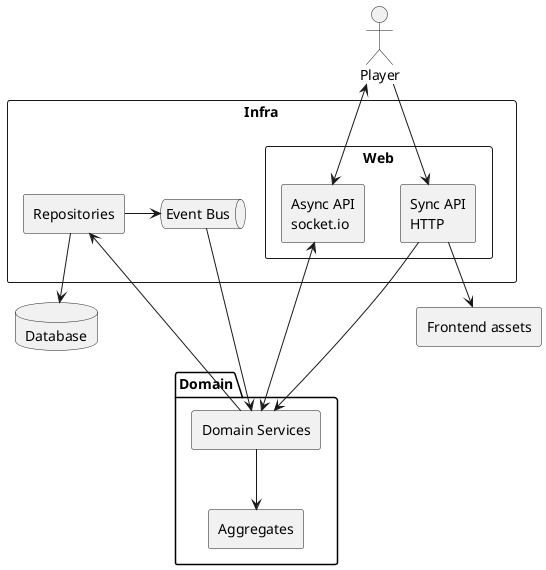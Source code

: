@startuml

package "Domain" {
    rectangle "Aggregates" as aggregates
    rectangle "Domain Services" as domain_services
}

database "Database" as db

rectangle "Infra" {
    rectangle Web {
        rectangle "Async API\nsocket.io" as async
        rectangle "Sync API\nHTTP" as http
    }
    rectangle "Repositories" as repositories
    queue "Event Bus" as event_bus
}

domain_services --> aggregates
event_bus ---> domain_services

domain_services -u--> repositories

domain_services <-> async

repositories --> db

repositories -> event_bus


http->domain_services

actor "Player" as player

player <--> async
player --> http

rectangle "Frontend assets" as assets

http --> assets

@enduml